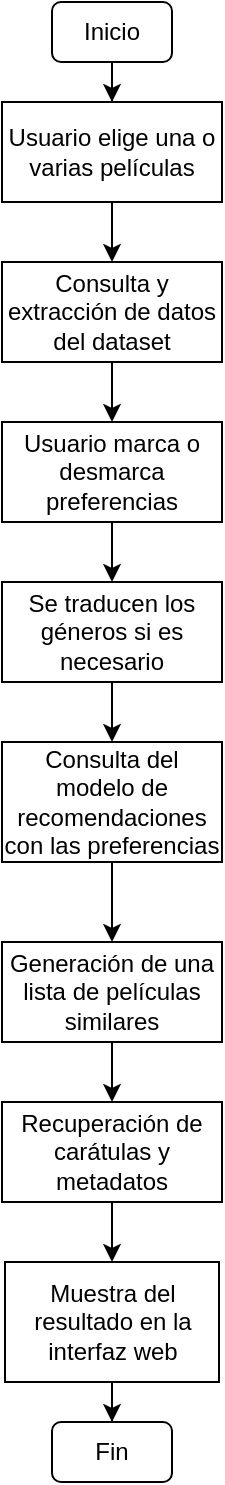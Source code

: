 <mxfile version="27.0.6">
  <diagram id="C5RBs43oDa-KdzZeNtuy" name="Page-1">
    <mxGraphModel dx="679" dy="396" grid="1" gridSize="10" guides="1" tooltips="1" connect="1" arrows="1" fold="1" page="1" pageScale="1" pageWidth="827" pageHeight="1169" math="0" shadow="0">
      <root>
        <mxCell id="WIyWlLk6GJQsqaUBKTNV-0" />
        <mxCell id="WIyWlLk6GJQsqaUBKTNV-1" parent="WIyWlLk6GJQsqaUBKTNV-0" />
        <mxCell id="3HTjUuVltUku25CxRw9T-5" value="" style="edgeStyle=orthogonalEdgeStyle;rounded=0;orthogonalLoop=1;jettySize=auto;html=1;" edge="1" parent="WIyWlLk6GJQsqaUBKTNV-1" source="3HTjUuVltUku25CxRw9T-3" target="3HTjUuVltUku25CxRw9T-7">
          <mxGeometry relative="1" as="geometry">
            <mxPoint x="360" y="120" as="targetPoint" />
          </mxGeometry>
        </mxCell>
        <mxCell id="3HTjUuVltUku25CxRw9T-3" value="Inicio" style="rounded=1;whiteSpace=wrap;html=1;" vertex="1" parent="WIyWlLk6GJQsqaUBKTNV-1">
          <mxGeometry x="329" y="50" width="60" height="30" as="geometry" />
        </mxCell>
        <mxCell id="3HTjUuVltUku25CxRw9T-27" value="" style="edgeStyle=orthogonalEdgeStyle;rounded=0;orthogonalLoop=1;jettySize=auto;html=1;" edge="1" parent="WIyWlLk6GJQsqaUBKTNV-1" source="3HTjUuVltUku25CxRw9T-7" target="3HTjUuVltUku25CxRw9T-9">
          <mxGeometry relative="1" as="geometry" />
        </mxCell>
        <mxCell id="3HTjUuVltUku25CxRw9T-7" value="Usuario elige una o varias películas" style="rounded=0;whiteSpace=wrap;html=1;" vertex="1" parent="WIyWlLk6GJQsqaUBKTNV-1">
          <mxGeometry x="304" y="100" width="110" height="50" as="geometry" />
        </mxCell>
        <mxCell id="3HTjUuVltUku25CxRw9T-9" value="Consulta y extracción de datos del dataset" style="rounded=0;whiteSpace=wrap;html=1;" vertex="1" parent="WIyWlLk6GJQsqaUBKTNV-1">
          <mxGeometry x="304" y="180" width="110" height="50" as="geometry" />
        </mxCell>
        <mxCell id="3HTjUuVltUku25CxRw9T-10" value="" style="endArrow=classic;html=1;rounded=0;" edge="1" parent="WIyWlLk6GJQsqaUBKTNV-1" source="3HTjUuVltUku25CxRw9T-12" target="3HTjUuVltUku25CxRw9T-13">
          <mxGeometry width="50" height="50" relative="1" as="geometry">
            <mxPoint x="359.66" y="330" as="sourcePoint" />
            <mxPoint x="359.66" y="360" as="targetPoint" />
          </mxGeometry>
        </mxCell>
        <mxCell id="3HTjUuVltUku25CxRw9T-11" value="" style="endArrow=classic;html=1;rounded=0;entryX=0.5;entryY=0;entryDx=0;entryDy=0;" edge="1" parent="WIyWlLk6GJQsqaUBKTNV-1" source="3HTjUuVltUku25CxRw9T-9" target="3HTjUuVltUku25CxRw9T-12">
          <mxGeometry width="50" height="50" relative="1" as="geometry">
            <mxPoint x="359.66" y="250" as="sourcePoint" />
            <mxPoint x="359.66" y="280" as="targetPoint" />
          </mxGeometry>
        </mxCell>
        <mxCell id="3HTjUuVltUku25CxRw9T-12" value="Usuario marca o desmarca preferencias" style="rounded=0;whiteSpace=wrap;html=1;" vertex="1" parent="WIyWlLk6GJQsqaUBKTNV-1">
          <mxGeometry x="304" y="260" width="110" height="50" as="geometry" />
        </mxCell>
        <mxCell id="3HTjUuVltUku25CxRw9T-18" value="" style="edgeStyle=orthogonalEdgeStyle;rounded=0;orthogonalLoop=1;jettySize=auto;html=1;" edge="1" parent="WIyWlLk6GJQsqaUBKTNV-1" source="3HTjUuVltUku25CxRw9T-13" target="3HTjUuVltUku25CxRw9T-17">
          <mxGeometry relative="1" as="geometry" />
        </mxCell>
        <mxCell id="3HTjUuVltUku25CxRw9T-13" value="Se traducen los géneros si es necesario" style="rounded=0;whiteSpace=wrap;html=1;" vertex="1" parent="WIyWlLk6GJQsqaUBKTNV-1">
          <mxGeometry x="304" y="340" width="110" height="50" as="geometry" />
        </mxCell>
        <mxCell id="3HTjUuVltUku25CxRw9T-20" value="" style="edgeStyle=orthogonalEdgeStyle;rounded=0;orthogonalLoop=1;jettySize=auto;html=1;" edge="1" parent="WIyWlLk6GJQsqaUBKTNV-1" source="3HTjUuVltUku25CxRw9T-17" target="3HTjUuVltUku25CxRw9T-19">
          <mxGeometry relative="1" as="geometry" />
        </mxCell>
        <mxCell id="3HTjUuVltUku25CxRw9T-17" value="Consulta del modelo de recomendaciones con las preferencias" style="rounded=0;whiteSpace=wrap;html=1;" vertex="1" parent="WIyWlLk6GJQsqaUBKTNV-1">
          <mxGeometry x="304" y="420" width="110" height="60" as="geometry" />
        </mxCell>
        <mxCell id="3HTjUuVltUku25CxRw9T-22" value="" style="edgeStyle=orthogonalEdgeStyle;rounded=0;orthogonalLoop=1;jettySize=auto;html=1;" edge="1" parent="WIyWlLk6GJQsqaUBKTNV-1" source="3HTjUuVltUku25CxRw9T-19" target="3HTjUuVltUku25CxRw9T-21">
          <mxGeometry relative="1" as="geometry" />
        </mxCell>
        <mxCell id="3HTjUuVltUku25CxRw9T-19" value="Generación de una lista de películas similares" style="rounded=0;whiteSpace=wrap;html=1;" vertex="1" parent="WIyWlLk6GJQsqaUBKTNV-1">
          <mxGeometry x="304" y="520" width="110" height="50" as="geometry" />
        </mxCell>
        <mxCell id="3HTjUuVltUku25CxRw9T-24" value="" style="edgeStyle=orthogonalEdgeStyle;rounded=0;orthogonalLoop=1;jettySize=auto;html=1;" edge="1" parent="WIyWlLk6GJQsqaUBKTNV-1" source="3HTjUuVltUku25CxRw9T-21" target="3HTjUuVltUku25CxRw9T-23">
          <mxGeometry relative="1" as="geometry" />
        </mxCell>
        <mxCell id="3HTjUuVltUku25CxRw9T-21" value="Recuperación de carátulas y metadatos" style="rounded=0;whiteSpace=wrap;html=1;" vertex="1" parent="WIyWlLk6GJQsqaUBKTNV-1">
          <mxGeometry x="304" y="600" width="110" height="50" as="geometry" />
        </mxCell>
        <mxCell id="3HTjUuVltUku25CxRw9T-26" value="" style="edgeStyle=orthogonalEdgeStyle;rounded=0;orthogonalLoop=1;jettySize=auto;html=1;" edge="1" parent="WIyWlLk6GJQsqaUBKTNV-1" source="3HTjUuVltUku25CxRw9T-23" target="3HTjUuVltUku25CxRw9T-25">
          <mxGeometry relative="1" as="geometry" />
        </mxCell>
        <mxCell id="3HTjUuVltUku25CxRw9T-23" value="Muestra del resultado en la interfaz web" style="rounded=0;whiteSpace=wrap;html=1;" vertex="1" parent="WIyWlLk6GJQsqaUBKTNV-1">
          <mxGeometry x="305.5" y="680" width="107" height="60" as="geometry" />
        </mxCell>
        <mxCell id="3HTjUuVltUku25CxRw9T-25" value="Fin" style="rounded=1;whiteSpace=wrap;html=1;" vertex="1" parent="WIyWlLk6GJQsqaUBKTNV-1">
          <mxGeometry x="329" y="760" width="60" height="30" as="geometry" />
        </mxCell>
      </root>
    </mxGraphModel>
  </diagram>
</mxfile>

